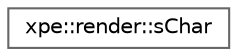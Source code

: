digraph "Graphical Class Hierarchy"
{
 // LATEX_PDF_SIZE
  bgcolor="transparent";
  edge [fontname=Helvetica,fontsize=10,labelfontname=Helvetica,labelfontsize=10];
  node [fontname=Helvetica,fontsize=10,shape=box,height=0.2,width=0.4];
  rankdir="LR";
  Node0 [id="Node000000",label="xpe::render::sChar",height=0.2,width=0.4,color="grey40", fillcolor="white", style="filled",URL="$structxpe_1_1render_1_1s_char.html",tooltip=" "];
}
